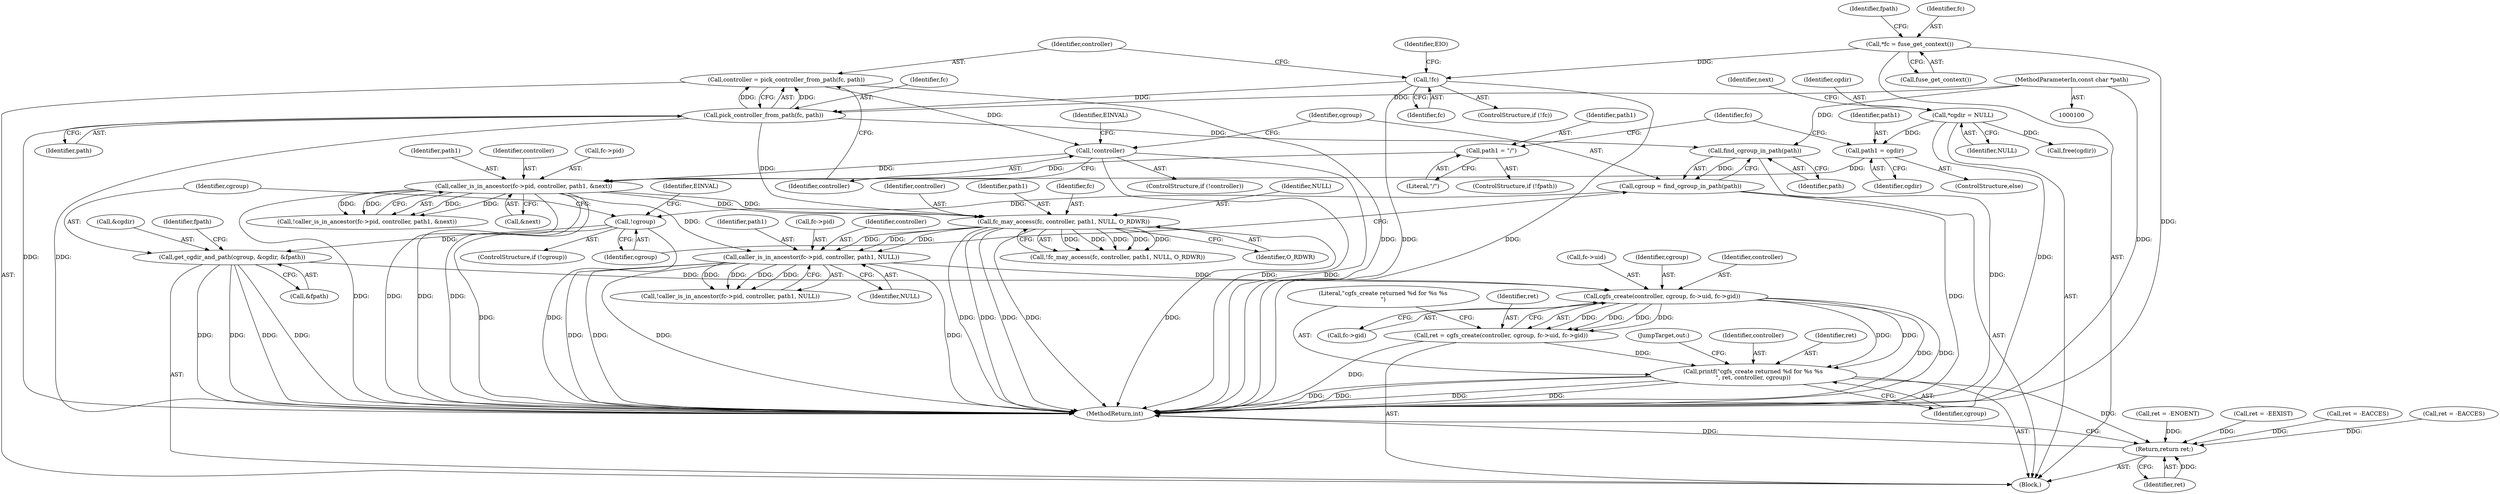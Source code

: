 digraph "0_lxcfs_a8b6c3e0537e90fba3c55910fd1b7229d54a60a7_1@API" {
"1000227" [label="(Call,cgfs_create(controller, cgroup, fc->uid, fc->gid))"];
"1000212" [label="(Call,caller_is_in_ancestor(fc->pid, controller, path1, NULL))"];
"1000169" [label="(Call,caller_is_in_ancestor(fc->pid, controller, path1, &next))"];
"1000136" [label="(Call,!controller)"];
"1000130" [label="(Call,controller = pick_controller_from_path(fc, path))"];
"1000132" [label="(Call,pick_controller_from_path(fc, path))"];
"1000125" [label="(Call,!fc)"];
"1000105" [label="(Call,*fc = fuse_get_context())"];
"1000101" [label="(MethodParameterIn,const char *path)"];
"1000160" [label="(Call,path1 = \"/\")"];
"1000164" [label="(Call,path1 = cgdir)"];
"1000114" [label="(Call,*cgdir = NULL)"];
"1000198" [label="(Call,fc_may_access(fc, controller, path1, NULL, O_RDWR))"];
"1000151" [label="(Call,get_cgdir_and_path(cgroup, &cgdir, &fpath))"];
"1000146" [label="(Call,!cgroup)"];
"1000141" [label="(Call,cgroup = find_cgroup_in_path(path))"];
"1000143" [label="(Call,find_cgroup_in_path(path))"];
"1000225" [label="(Call,ret = cgfs_create(controller, cgroup, fc->uid, fc->gid))"];
"1000236" [label="(Call,printf(\"cgfs_create returned %d for %s %s\n\", ret, controller, cgroup))"];
"1000246" [label="(Return,return ret;)"];
"1000230" [label="(Call,fc->uid)"];
"1000105" [label="(Call,*fc = fuse_get_context())"];
"1000114" [label="(Call,*cgdir = NULL)"];
"1000131" [label="(Identifier,controller)"];
"1000124" [label="(ControlStructure,if (!fc))"];
"1000171" [label="(Identifier,fc)"];
"1000107" [label="(Call,fuse_get_context())"];
"1000191" [label="(Call,ret = -ENOENT)"];
"1000141" [label="(Call,cgroup = find_cgroup_in_path(path))"];
"1000186" [label="(Call,ret = -EEXIST)"];
"1000125" [label="(Call,!fc)"];
"1000199" [label="(Identifier,fc)"];
"1000202" [label="(Identifier,NULL)"];
"1000151" [label="(Call,get_cgdir_and_path(cgroup, &cgdir, &fpath))"];
"1000130" [label="(Call,controller = pick_controller_from_path(fc, path))"];
"1000150" [label="(Identifier,EINVAL)"];
"1000135" [label="(ControlStructure,if (!controller))"];
"1000229" [label="(Identifier,cgroup)"];
"1000145" [label="(ControlStructure,if (!cgroup))"];
"1000241" [label="(JumpTarget,out:)"];
"1000168" [label="(Call,!caller_is_in_ancestor(fc->pid, controller, path1, &next))"];
"1000236" [label="(Call,printf(\"cgfs_create returned %d for %s %s\n\", ret, controller, cgroup))"];
"1000103" [label="(Block,)"];
"1000144" [label="(Identifier,path)"];
"1000198" [label="(Call,fc_may_access(fc, controller, path1, NULL, O_RDWR))"];
"1000137" [label="(Identifier,controller)"];
"1000239" [label="(Identifier,controller)"];
"1000155" [label="(Call,&fpath)"];
"1000143" [label="(Call,find_cgroup_in_path(path))"];
"1000161" [label="(Identifier,path1)"];
"1000164" [label="(Call,path1 = cgdir)"];
"1000126" [label="(Identifier,fc)"];
"1000197" [label="(Call,!fc_may_access(fc, controller, path1, NULL, O_RDWR))"];
"1000213" [label="(Call,fc->pid)"];
"1000159" [label="(Identifier,fpath)"];
"1000248" [label="(MethodReturn,int)"];
"1000162" [label="(Literal,\"/\")"];
"1000165" [label="(Identifier,path1)"];
"1000226" [label="(Identifier,ret)"];
"1000152" [label="(Identifier,cgroup)"];
"1000240" [label="(Identifier,cgroup)"];
"1000212" [label="(Call,caller_is_in_ancestor(fc->pid, controller, path1, NULL))"];
"1000153" [label="(Call,&cgdir)"];
"1000146" [label="(Call,!cgroup)"];
"1000160" [label="(Call,path1 = \"/\")"];
"1000120" [label="(Identifier,next)"];
"1000116" [label="(Identifier,NULL)"];
"1000129" [label="(Identifier,EIO)"];
"1000228" [label="(Identifier,controller)"];
"1000218" [label="(Identifier,NULL)"];
"1000225" [label="(Call,ret = cgfs_create(controller, cgroup, fc->uid, fc->gid))"];
"1000233" [label="(Call,fc->gid)"];
"1000142" [label="(Identifier,cgroup)"];
"1000110" [label="(Identifier,fpath)"];
"1000169" [label="(Call,caller_is_in_ancestor(fc->pid, controller, path1, &next))"];
"1000106" [label="(Identifier,fc)"];
"1000134" [label="(Identifier,path)"];
"1000166" [label="(Identifier,cgdir)"];
"1000147" [label="(Identifier,cgroup)"];
"1000238" [label="(Identifier,ret)"];
"1000220" [label="(Call,ret = -EACCES)"];
"1000246" [label="(Return,return ret;)"];
"1000157" [label="(ControlStructure,if (!fpath))"];
"1000175" [label="(Call,&next)"];
"1000132" [label="(Call,pick_controller_from_path(fc, path))"];
"1000136" [label="(Call,!controller)"];
"1000242" [label="(Call,free(cgdir))"];
"1000200" [label="(Identifier,controller)"];
"1000201" [label="(Identifier,path1)"];
"1000237" [label="(Literal,\"cgfs_create returned %d for %s %s\n\")"];
"1000163" [label="(ControlStructure,else)"];
"1000227" [label="(Call,cgfs_create(controller, cgroup, fc->uid, fc->gid))"];
"1000216" [label="(Identifier,controller)"];
"1000140" [label="(Identifier,EINVAL)"];
"1000205" [label="(Call,ret = -EACCES)"];
"1000133" [label="(Identifier,fc)"];
"1000101" [label="(MethodParameterIn,const char *path)"];
"1000203" [label="(Identifier,O_RDWR)"];
"1000170" [label="(Call,fc->pid)"];
"1000174" [label="(Identifier,path1)"];
"1000211" [label="(Call,!caller_is_in_ancestor(fc->pid, controller, path1, NULL))"];
"1000247" [label="(Identifier,ret)"];
"1000173" [label="(Identifier,controller)"];
"1000115" [label="(Identifier,cgdir)"];
"1000217" [label="(Identifier,path1)"];
"1000227" -> "1000225"  [label="AST: "];
"1000227" -> "1000233"  [label="CFG: "];
"1000228" -> "1000227"  [label="AST: "];
"1000229" -> "1000227"  [label="AST: "];
"1000230" -> "1000227"  [label="AST: "];
"1000233" -> "1000227"  [label="AST: "];
"1000225" -> "1000227"  [label="CFG: "];
"1000227" -> "1000248"  [label="DDG: "];
"1000227" -> "1000248"  [label="DDG: "];
"1000227" -> "1000225"  [label="DDG: "];
"1000227" -> "1000225"  [label="DDG: "];
"1000227" -> "1000225"  [label="DDG: "];
"1000227" -> "1000225"  [label="DDG: "];
"1000212" -> "1000227"  [label="DDG: "];
"1000151" -> "1000227"  [label="DDG: "];
"1000227" -> "1000236"  [label="DDG: "];
"1000227" -> "1000236"  [label="DDG: "];
"1000212" -> "1000211"  [label="AST: "];
"1000212" -> "1000218"  [label="CFG: "];
"1000213" -> "1000212"  [label="AST: "];
"1000216" -> "1000212"  [label="AST: "];
"1000217" -> "1000212"  [label="AST: "];
"1000218" -> "1000212"  [label="AST: "];
"1000211" -> "1000212"  [label="CFG: "];
"1000212" -> "1000248"  [label="DDG: "];
"1000212" -> "1000248"  [label="DDG: "];
"1000212" -> "1000248"  [label="DDG: "];
"1000212" -> "1000248"  [label="DDG: "];
"1000212" -> "1000211"  [label="DDG: "];
"1000212" -> "1000211"  [label="DDG: "];
"1000212" -> "1000211"  [label="DDG: "];
"1000212" -> "1000211"  [label="DDG: "];
"1000169" -> "1000212"  [label="DDG: "];
"1000198" -> "1000212"  [label="DDG: "];
"1000198" -> "1000212"  [label="DDG: "];
"1000198" -> "1000212"  [label="DDG: "];
"1000169" -> "1000168"  [label="AST: "];
"1000169" -> "1000175"  [label="CFG: "];
"1000170" -> "1000169"  [label="AST: "];
"1000173" -> "1000169"  [label="AST: "];
"1000174" -> "1000169"  [label="AST: "];
"1000175" -> "1000169"  [label="AST: "];
"1000168" -> "1000169"  [label="CFG: "];
"1000169" -> "1000248"  [label="DDG: "];
"1000169" -> "1000248"  [label="DDG: "];
"1000169" -> "1000248"  [label="DDG: "];
"1000169" -> "1000248"  [label="DDG: "];
"1000169" -> "1000168"  [label="DDG: "];
"1000169" -> "1000168"  [label="DDG: "];
"1000169" -> "1000168"  [label="DDG: "];
"1000169" -> "1000168"  [label="DDG: "];
"1000136" -> "1000169"  [label="DDG: "];
"1000160" -> "1000169"  [label="DDG: "];
"1000164" -> "1000169"  [label="DDG: "];
"1000169" -> "1000198"  [label="DDG: "];
"1000169" -> "1000198"  [label="DDG: "];
"1000136" -> "1000135"  [label="AST: "];
"1000136" -> "1000137"  [label="CFG: "];
"1000137" -> "1000136"  [label="AST: "];
"1000140" -> "1000136"  [label="CFG: "];
"1000142" -> "1000136"  [label="CFG: "];
"1000136" -> "1000248"  [label="DDG: "];
"1000136" -> "1000248"  [label="DDG: "];
"1000130" -> "1000136"  [label="DDG: "];
"1000130" -> "1000103"  [label="AST: "];
"1000130" -> "1000132"  [label="CFG: "];
"1000131" -> "1000130"  [label="AST: "];
"1000132" -> "1000130"  [label="AST: "];
"1000137" -> "1000130"  [label="CFG: "];
"1000130" -> "1000248"  [label="DDG: "];
"1000132" -> "1000130"  [label="DDG: "];
"1000132" -> "1000130"  [label="DDG: "];
"1000132" -> "1000134"  [label="CFG: "];
"1000133" -> "1000132"  [label="AST: "];
"1000134" -> "1000132"  [label="AST: "];
"1000132" -> "1000248"  [label="DDG: "];
"1000132" -> "1000248"  [label="DDG: "];
"1000125" -> "1000132"  [label="DDG: "];
"1000101" -> "1000132"  [label="DDG: "];
"1000132" -> "1000143"  [label="DDG: "];
"1000132" -> "1000198"  [label="DDG: "];
"1000125" -> "1000124"  [label="AST: "];
"1000125" -> "1000126"  [label="CFG: "];
"1000126" -> "1000125"  [label="AST: "];
"1000129" -> "1000125"  [label="CFG: "];
"1000131" -> "1000125"  [label="CFG: "];
"1000125" -> "1000248"  [label="DDG: "];
"1000125" -> "1000248"  [label="DDG: "];
"1000105" -> "1000125"  [label="DDG: "];
"1000105" -> "1000103"  [label="AST: "];
"1000105" -> "1000107"  [label="CFG: "];
"1000106" -> "1000105"  [label="AST: "];
"1000107" -> "1000105"  [label="AST: "];
"1000110" -> "1000105"  [label="CFG: "];
"1000105" -> "1000248"  [label="DDG: "];
"1000101" -> "1000100"  [label="AST: "];
"1000101" -> "1000248"  [label="DDG: "];
"1000101" -> "1000143"  [label="DDG: "];
"1000160" -> "1000157"  [label="AST: "];
"1000160" -> "1000162"  [label="CFG: "];
"1000161" -> "1000160"  [label="AST: "];
"1000162" -> "1000160"  [label="AST: "];
"1000171" -> "1000160"  [label="CFG: "];
"1000164" -> "1000163"  [label="AST: "];
"1000164" -> "1000166"  [label="CFG: "];
"1000165" -> "1000164"  [label="AST: "];
"1000166" -> "1000164"  [label="AST: "];
"1000171" -> "1000164"  [label="CFG: "];
"1000114" -> "1000164"  [label="DDG: "];
"1000114" -> "1000103"  [label="AST: "];
"1000114" -> "1000116"  [label="CFG: "];
"1000115" -> "1000114"  [label="AST: "];
"1000116" -> "1000114"  [label="AST: "];
"1000120" -> "1000114"  [label="CFG: "];
"1000114" -> "1000248"  [label="DDG: "];
"1000114" -> "1000242"  [label="DDG: "];
"1000198" -> "1000197"  [label="AST: "];
"1000198" -> "1000203"  [label="CFG: "];
"1000199" -> "1000198"  [label="AST: "];
"1000200" -> "1000198"  [label="AST: "];
"1000201" -> "1000198"  [label="AST: "];
"1000202" -> "1000198"  [label="AST: "];
"1000203" -> "1000198"  [label="AST: "];
"1000197" -> "1000198"  [label="CFG: "];
"1000198" -> "1000248"  [label="DDG: "];
"1000198" -> "1000248"  [label="DDG: "];
"1000198" -> "1000248"  [label="DDG: "];
"1000198" -> "1000248"  [label="DDG: "];
"1000198" -> "1000248"  [label="DDG: "];
"1000198" -> "1000197"  [label="DDG: "];
"1000198" -> "1000197"  [label="DDG: "];
"1000198" -> "1000197"  [label="DDG: "];
"1000198" -> "1000197"  [label="DDG: "];
"1000198" -> "1000197"  [label="DDG: "];
"1000151" -> "1000103"  [label="AST: "];
"1000151" -> "1000155"  [label="CFG: "];
"1000152" -> "1000151"  [label="AST: "];
"1000153" -> "1000151"  [label="AST: "];
"1000155" -> "1000151"  [label="AST: "];
"1000159" -> "1000151"  [label="CFG: "];
"1000151" -> "1000248"  [label="DDG: "];
"1000151" -> "1000248"  [label="DDG: "];
"1000151" -> "1000248"  [label="DDG: "];
"1000151" -> "1000248"  [label="DDG: "];
"1000146" -> "1000151"  [label="DDG: "];
"1000146" -> "1000145"  [label="AST: "];
"1000146" -> "1000147"  [label="CFG: "];
"1000147" -> "1000146"  [label="AST: "];
"1000150" -> "1000146"  [label="CFG: "];
"1000152" -> "1000146"  [label="CFG: "];
"1000146" -> "1000248"  [label="DDG: "];
"1000146" -> "1000248"  [label="DDG: "];
"1000141" -> "1000146"  [label="DDG: "];
"1000141" -> "1000103"  [label="AST: "];
"1000141" -> "1000143"  [label="CFG: "];
"1000142" -> "1000141"  [label="AST: "];
"1000143" -> "1000141"  [label="AST: "];
"1000147" -> "1000141"  [label="CFG: "];
"1000141" -> "1000248"  [label="DDG: "];
"1000143" -> "1000141"  [label="DDG: "];
"1000143" -> "1000144"  [label="CFG: "];
"1000144" -> "1000143"  [label="AST: "];
"1000143" -> "1000248"  [label="DDG: "];
"1000225" -> "1000103"  [label="AST: "];
"1000226" -> "1000225"  [label="AST: "];
"1000237" -> "1000225"  [label="CFG: "];
"1000225" -> "1000248"  [label="DDG: "];
"1000225" -> "1000236"  [label="DDG: "];
"1000236" -> "1000103"  [label="AST: "];
"1000236" -> "1000240"  [label="CFG: "];
"1000237" -> "1000236"  [label="AST: "];
"1000238" -> "1000236"  [label="AST: "];
"1000239" -> "1000236"  [label="AST: "];
"1000240" -> "1000236"  [label="AST: "];
"1000241" -> "1000236"  [label="CFG: "];
"1000236" -> "1000248"  [label="DDG: "];
"1000236" -> "1000248"  [label="DDG: "];
"1000236" -> "1000248"  [label="DDG: "];
"1000236" -> "1000248"  [label="DDG: "];
"1000236" -> "1000246"  [label="DDG: "];
"1000246" -> "1000103"  [label="AST: "];
"1000246" -> "1000247"  [label="CFG: "];
"1000247" -> "1000246"  [label="AST: "];
"1000248" -> "1000246"  [label="CFG: "];
"1000246" -> "1000248"  [label="DDG: "];
"1000247" -> "1000246"  [label="DDG: "];
"1000186" -> "1000246"  [label="DDG: "];
"1000220" -> "1000246"  [label="DDG: "];
"1000205" -> "1000246"  [label="DDG: "];
"1000191" -> "1000246"  [label="DDG: "];
}
